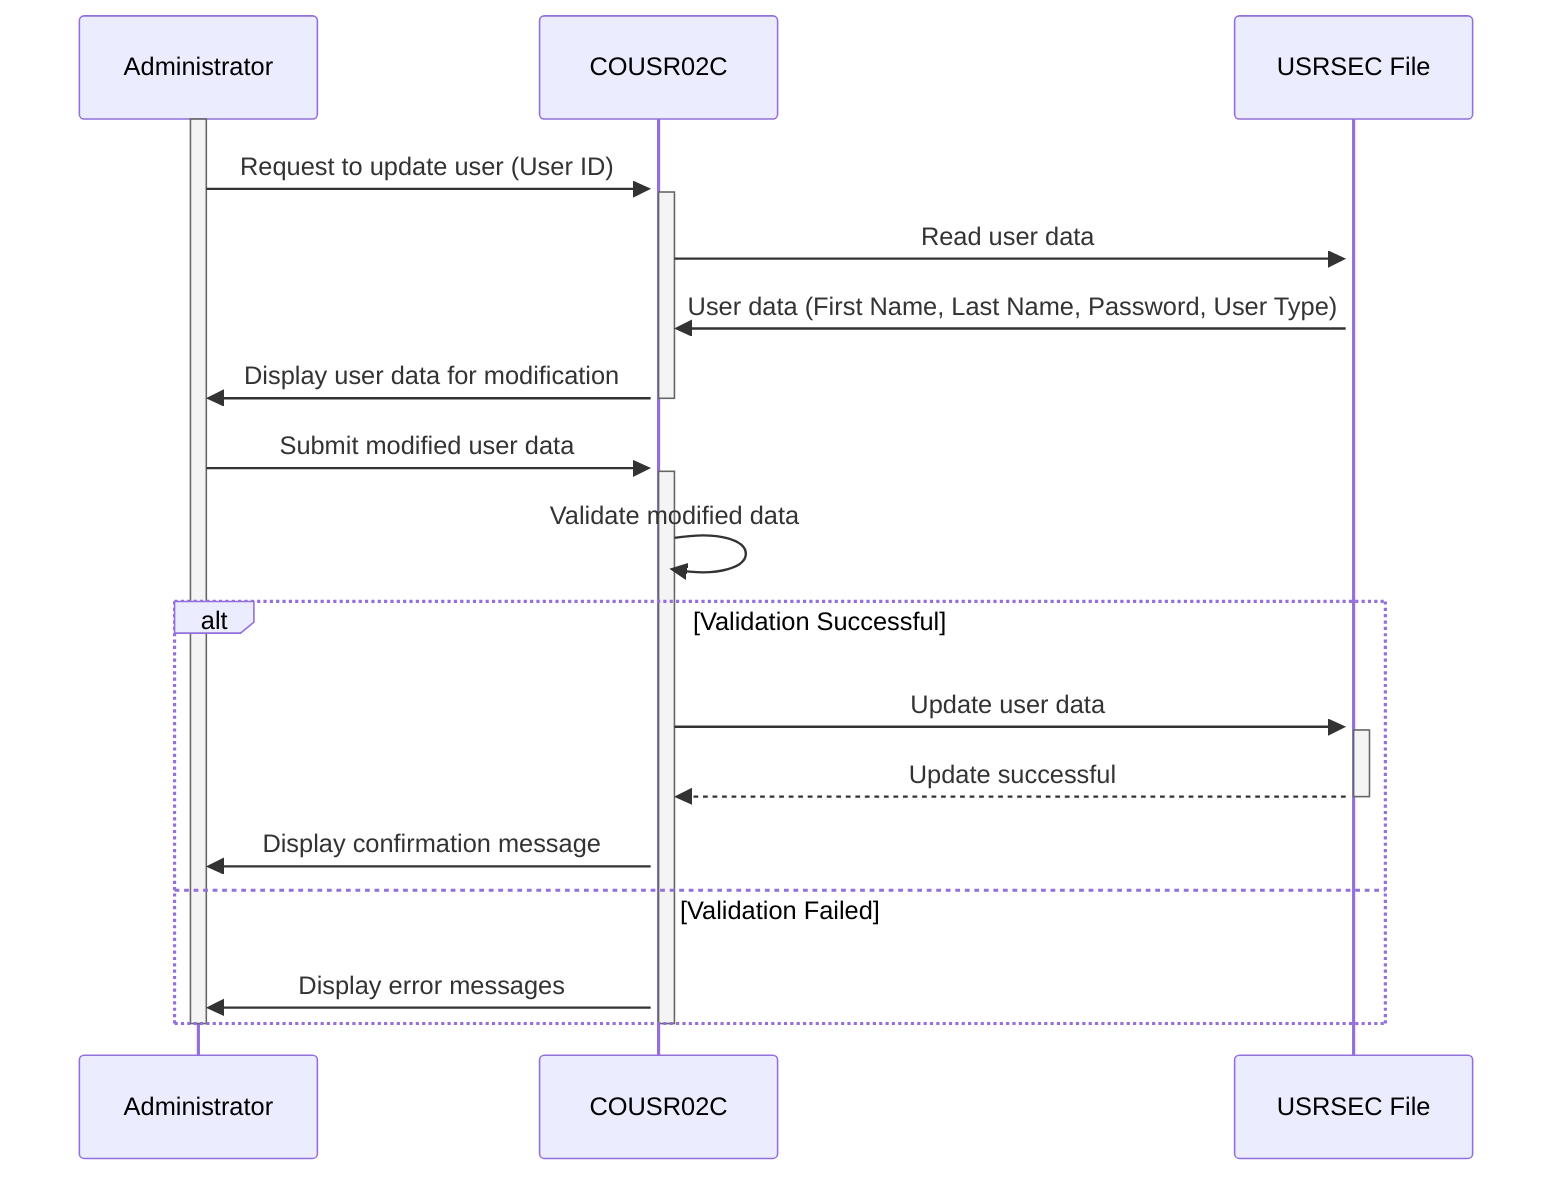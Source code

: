 sequenceDiagram
    %%Indicates the Participants involved in the process
    participant Administrator
    participant COUSR02C
    participant USRSEC File

    activate Administrator
    Administrator->>+COUSR02C: Request to update user (User ID)
    activate COUSR02C
    COUSR02C->>+USRSEC File: Read user data
    USRSEC File->>COUSR02C: User data (First Name, Last Name, Password, User Type)
    COUSR02C->>-Administrator: Display user data for modification
    Administrator->>+COUSR02C: Submit modified user data
    COUSR02C->>COUSR02C: Validate modified data
    alt Validation Successful
        COUSR02C->>+USRSEC File: Update user data
        USRSEC File-->>-COUSR02C: Update successful
        COUSR02C->>Administrator: Display confirmation message
    else Validation Failed
        COUSR02C->>Administrator: Display error messages
    end
    deactivate COUSR02C
    deactivate Administrator